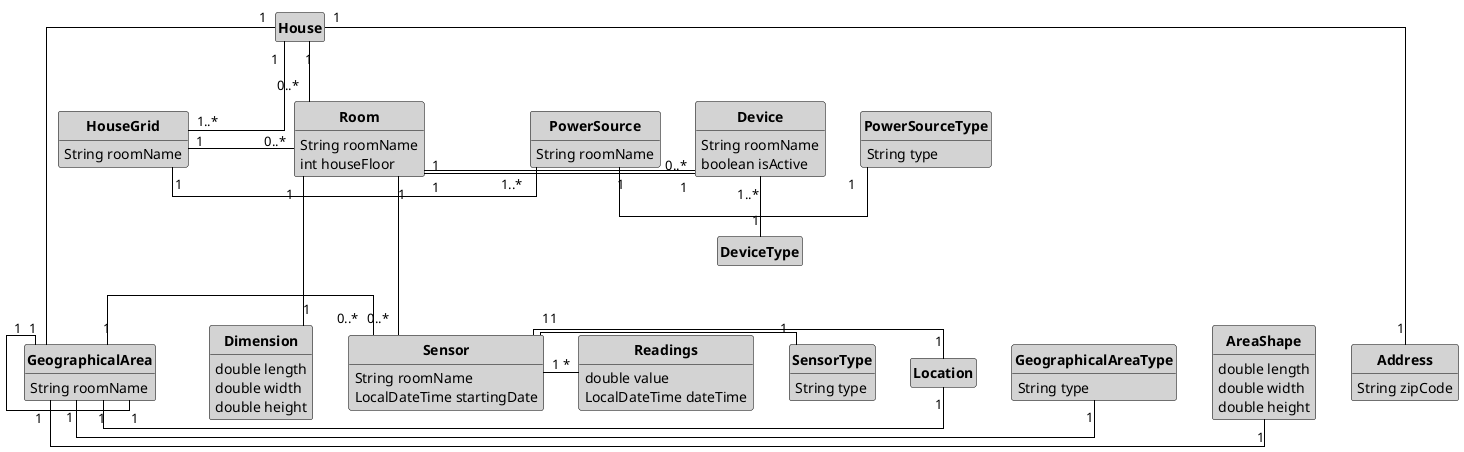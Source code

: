 @startuml
skinparam linetype ortho

skinparam class {
	BackgroundColor LightGrey
	ArrowColor Black
	BorderColor Black
	FontStyle Bold
}

hide circle
hide empty methods
hide empty attributes
class SensorType{
String type
}
class Sensor{
String roomName
LocalDateTime startingDate
}
class Readings{
double value
LocalDateTime dateTime
}
class Location{
}
class GeographicalAreaType{
String type
}
class GeographicalArea{
String roomName
}
class AreaShape{
double length
double width
double height
}
class Address{
String zipCode
}
class House{
}
class Room{
String roomName
int houseFloor
}
class Dimension{
double length
double width
double height
}
class HouseGrid{
String roomName
}
class PowerSource{
String roomName
}
class PowerSourceType{
String type
}
class Device{
String roomName
boolean isActive
}
ENUM DeviceType{
}

Sensor "1" -"1" SensorType
Sensor "1" - "*" Readings
Sensor "1" - "1" Location

House "1" -- "0..*" Room
House "1" -- "1..*" HouseGrid
House "1" ---- "1" Address
House "1" ---- "1" GeographicalArea

Room "1" --- "1" Dimension
Room "1" --- "0..*" Sensor
Room "1" --- "0..*" Device

PowerSource "1" - "1" PowerSourceType

GeographicalArea "1" - "1" GeographicalAreaType
GeographicalArea "1" - "1" GeographicalArea
GeographicalArea "1" - "1" Location
GeographicalArea "1" - "1" AreaShape
GeographicalArea "1" - "0..*" Sensor

Device "1" - "1" Room
Device "1..*" -- "1" DeviceType

HouseGrid "1" - "1..*" PowerSource
HouseGrid "1" - "0..*" Room


@enduml